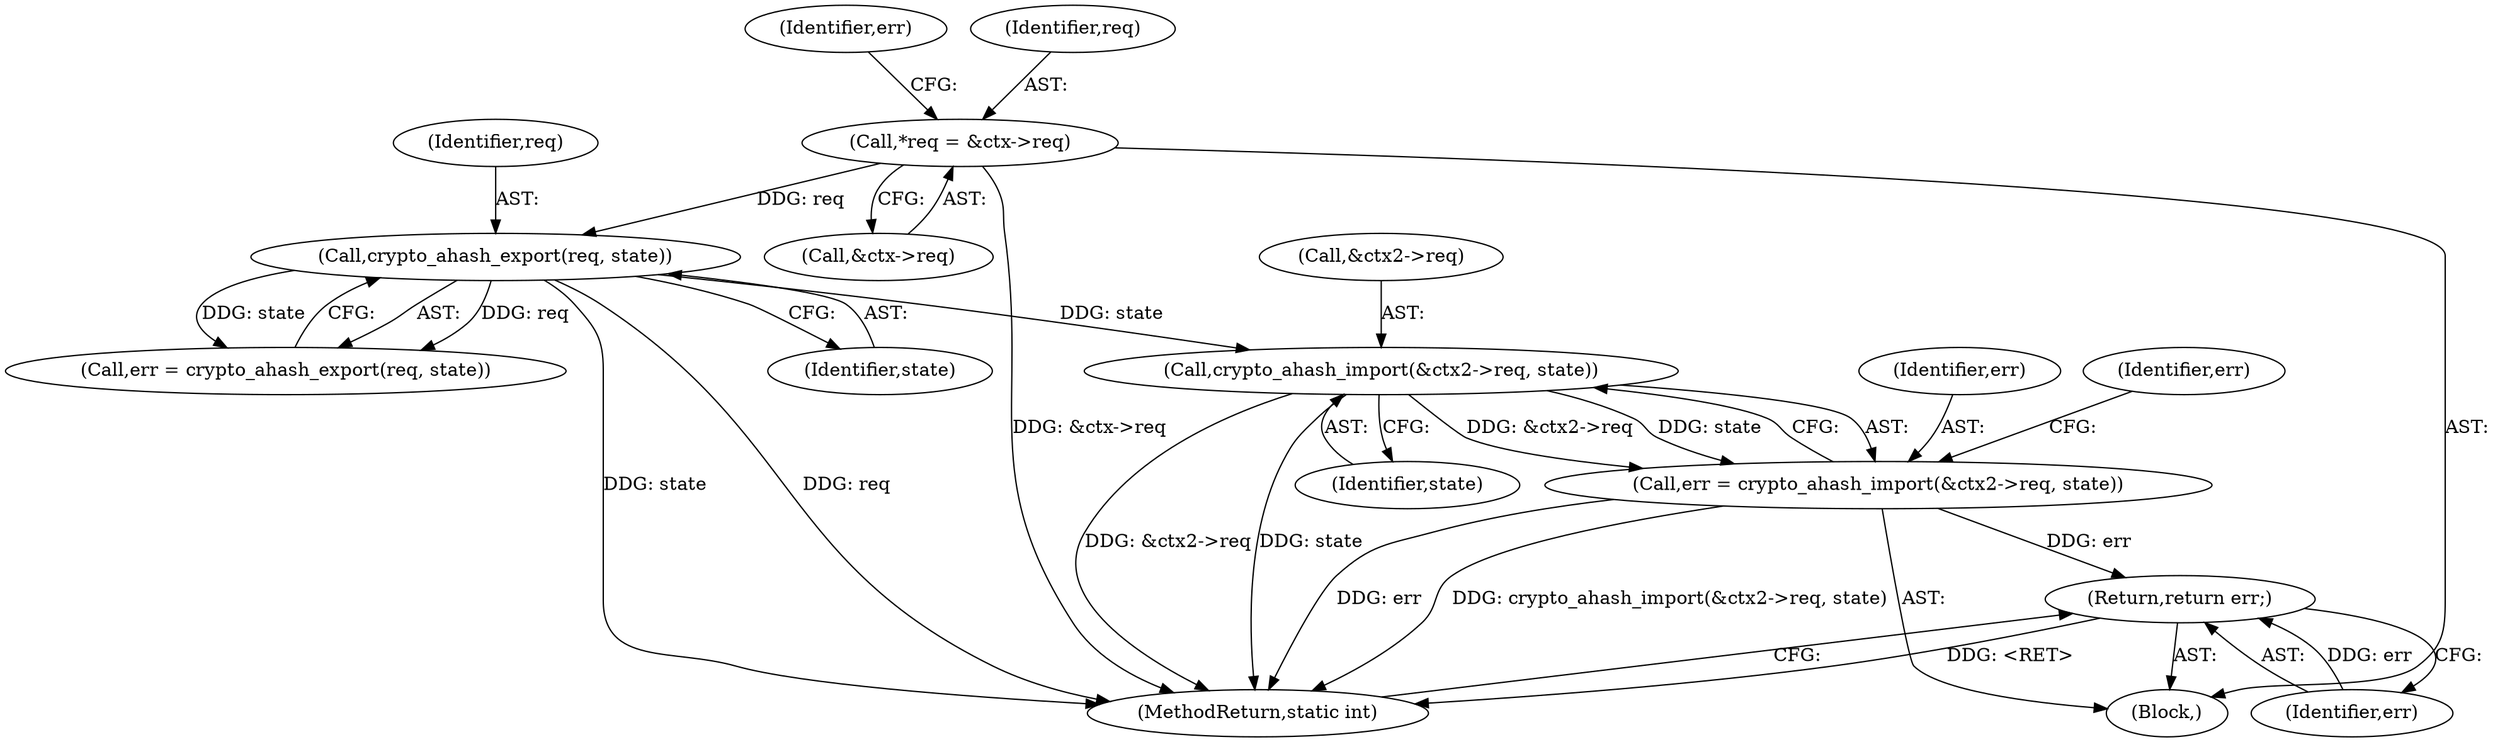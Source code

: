 digraph "1_linux_4afa5f9617927453ac04b24b584f6c718dfb4f45@API" {
"1000175" [label="(Call,crypto_ahash_import(&ctx2->req, state))"];
"1000136" [label="(Call,crypto_ahash_export(req, state))"];
"1000123" [label="(Call,*req = &ctx->req)"];
"1000173" [label="(Call,err = crypto_ahash_import(&ctx2->req, state))"];
"1000188" [label="(Return,return err;)"];
"1000190" [label="(MethodReturn,static int)"];
"1000137" [label="(Identifier,req)"];
"1000123" [label="(Call,*req = &ctx->req)"];
"1000125" [label="(Call,&ctx->req)"];
"1000138" [label="(Identifier,state)"];
"1000173" [label="(Call,err = crypto_ahash_import(&ctx2->req, state))"];
"1000175" [label="(Call,crypto_ahash_import(&ctx2->req, state))"];
"1000135" [label="(Identifier,err)"];
"1000174" [label="(Identifier,err)"];
"1000182" [label="(Identifier,err)"];
"1000176" [label="(Call,&ctx2->req)"];
"1000104" [label="(Block,)"];
"1000124" [label="(Identifier,req)"];
"1000136" [label="(Call,crypto_ahash_export(req, state))"];
"1000188" [label="(Return,return err;)"];
"1000189" [label="(Identifier,err)"];
"1000134" [label="(Call,err = crypto_ahash_export(req, state))"];
"1000180" [label="(Identifier,state)"];
"1000175" -> "1000173"  [label="AST: "];
"1000175" -> "1000180"  [label="CFG: "];
"1000176" -> "1000175"  [label="AST: "];
"1000180" -> "1000175"  [label="AST: "];
"1000173" -> "1000175"  [label="CFG: "];
"1000175" -> "1000190"  [label="DDG: state"];
"1000175" -> "1000190"  [label="DDG: &ctx2->req"];
"1000175" -> "1000173"  [label="DDG: &ctx2->req"];
"1000175" -> "1000173"  [label="DDG: state"];
"1000136" -> "1000175"  [label="DDG: state"];
"1000136" -> "1000134"  [label="AST: "];
"1000136" -> "1000138"  [label="CFG: "];
"1000137" -> "1000136"  [label="AST: "];
"1000138" -> "1000136"  [label="AST: "];
"1000134" -> "1000136"  [label="CFG: "];
"1000136" -> "1000190"  [label="DDG: state"];
"1000136" -> "1000190"  [label="DDG: req"];
"1000136" -> "1000134"  [label="DDG: req"];
"1000136" -> "1000134"  [label="DDG: state"];
"1000123" -> "1000136"  [label="DDG: req"];
"1000123" -> "1000104"  [label="AST: "];
"1000123" -> "1000125"  [label="CFG: "];
"1000124" -> "1000123"  [label="AST: "];
"1000125" -> "1000123"  [label="AST: "];
"1000135" -> "1000123"  [label="CFG: "];
"1000123" -> "1000190"  [label="DDG: &ctx->req"];
"1000173" -> "1000104"  [label="AST: "];
"1000174" -> "1000173"  [label="AST: "];
"1000182" -> "1000173"  [label="CFG: "];
"1000173" -> "1000190"  [label="DDG: err"];
"1000173" -> "1000190"  [label="DDG: crypto_ahash_import(&ctx2->req, state)"];
"1000173" -> "1000188"  [label="DDG: err"];
"1000188" -> "1000104"  [label="AST: "];
"1000188" -> "1000189"  [label="CFG: "];
"1000189" -> "1000188"  [label="AST: "];
"1000190" -> "1000188"  [label="CFG: "];
"1000188" -> "1000190"  [label="DDG: <RET>"];
"1000189" -> "1000188"  [label="DDG: err"];
}
